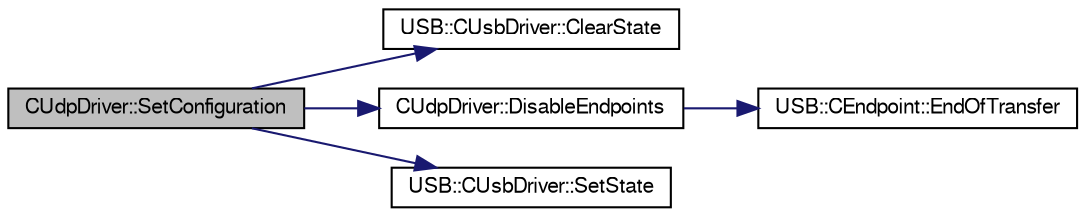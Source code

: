 digraph G
{
  bgcolor="transparent";
  edge [fontname="FreeSans",fontsize=10,labelfontname="FreeSans",labelfontsize=10];
  node [fontname="FreeSans",fontsize=10,shape=record];
  rankdir=LR;
  Node1 [label="CUdpDriver::SetConfiguration",height=0.2,width=0.4,color="black", fillcolor="grey75", style="filled" fontcolor="black"];
  Node1 -> Node2 [color="midnightblue",fontsize=10,style="solid",fontname="FreeSans"];
  Node2 [label="USB::CUsbDriver::ClearState",height=0.2,width=0.4,color="black",URL="$class_u_s_b_1_1_c_usb_driver.html#1aab07c6a713076a742c535c0dec3d38",tooltip="Clear flag(s) in dStatus register. If the method is called without arguments, it..."];
  Node1 -> Node3 [color="midnightblue",fontsize=10,style="solid",fontname="FreeSans"];
  Node3 [label="CUdpDriver::DisableEndpoints",height=0.2,width=0.4,color="black",URL="$class_c_udp_driver.html#0054634921075da975122a537e1b6bca",tooltip="Disable all endpoints (except control endpoint 0), aborting current transfers if..."];
  Node3 -> Node4 [color="midnightblue",fontsize=10,style="solid",fontname="FreeSans"];
  Node4 [label="USB::CEndpoint::EndOfTransfer",height=0.2,width=0.4,color="black",URL="$class_u_s_b_1_1_c_endpoint.html#3bd504d483b3e015cee4d1ebbc02dc1f",tooltip="Invokes the callback associated with a finished transfer on an endpoint."];
  Node1 -> Node5 [color="midnightblue",fontsize=10,style="solid",fontname="FreeSans"];
  Node5 [label="USB::CUsbDriver::SetState",height=0.2,width=0.4,color="black",URL="$class_u_s_b_1_1_c_usb_driver.html#a64fb09dc12bfcd63241ed9f8cd282d9",tooltip="Set flag(s) in dStatus register."];
}
